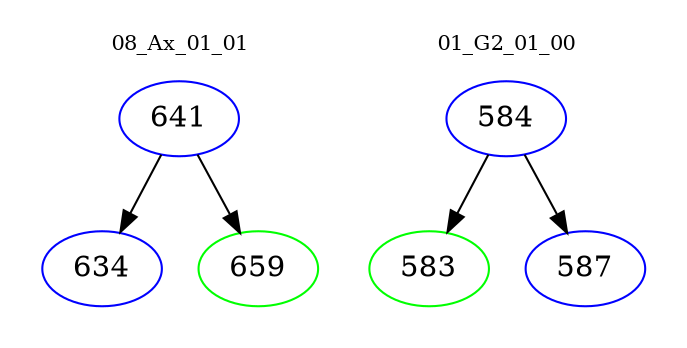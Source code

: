 digraph{
subgraph cluster_0 {
color = white
label = "08_Ax_01_01";
fontsize=10;
T0_641 [label="641", color="blue"]
T0_641 -> T0_634 [color="black"]
T0_634 [label="634", color="blue"]
T0_641 -> T0_659 [color="black"]
T0_659 [label="659", color="green"]
}
subgraph cluster_1 {
color = white
label = "01_G2_01_00";
fontsize=10;
T1_584 [label="584", color="blue"]
T1_584 -> T1_583 [color="black"]
T1_583 [label="583", color="green"]
T1_584 -> T1_587 [color="black"]
T1_587 [label="587", color="blue"]
}
}
